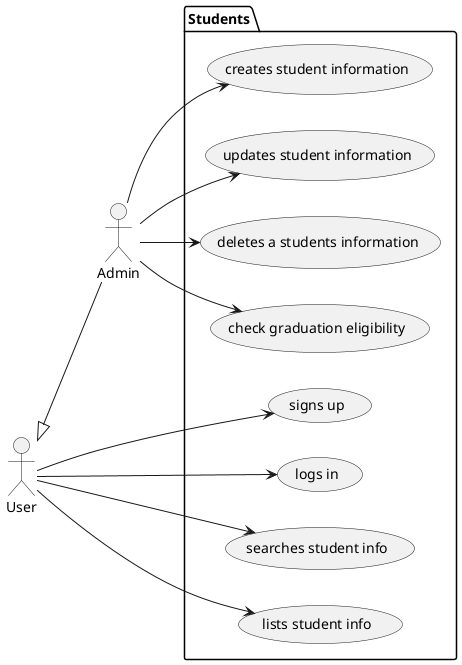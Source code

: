Use Case Diagram
@startuml usecase

left to right direction

:User:
:Admin:

User <|-- Admin

package "Students" {
    :User: --> (signs up)
    :User: --> (logs in)
    :User: --> (searches student info)
    :User: --> (lists student info)
    :Admin: --> (creates student information)
    :Admin: --> (updates student information)
    :Admin: --> (deletes a students information)
    :Admin: --> (check graduation eligibility)
@enduml